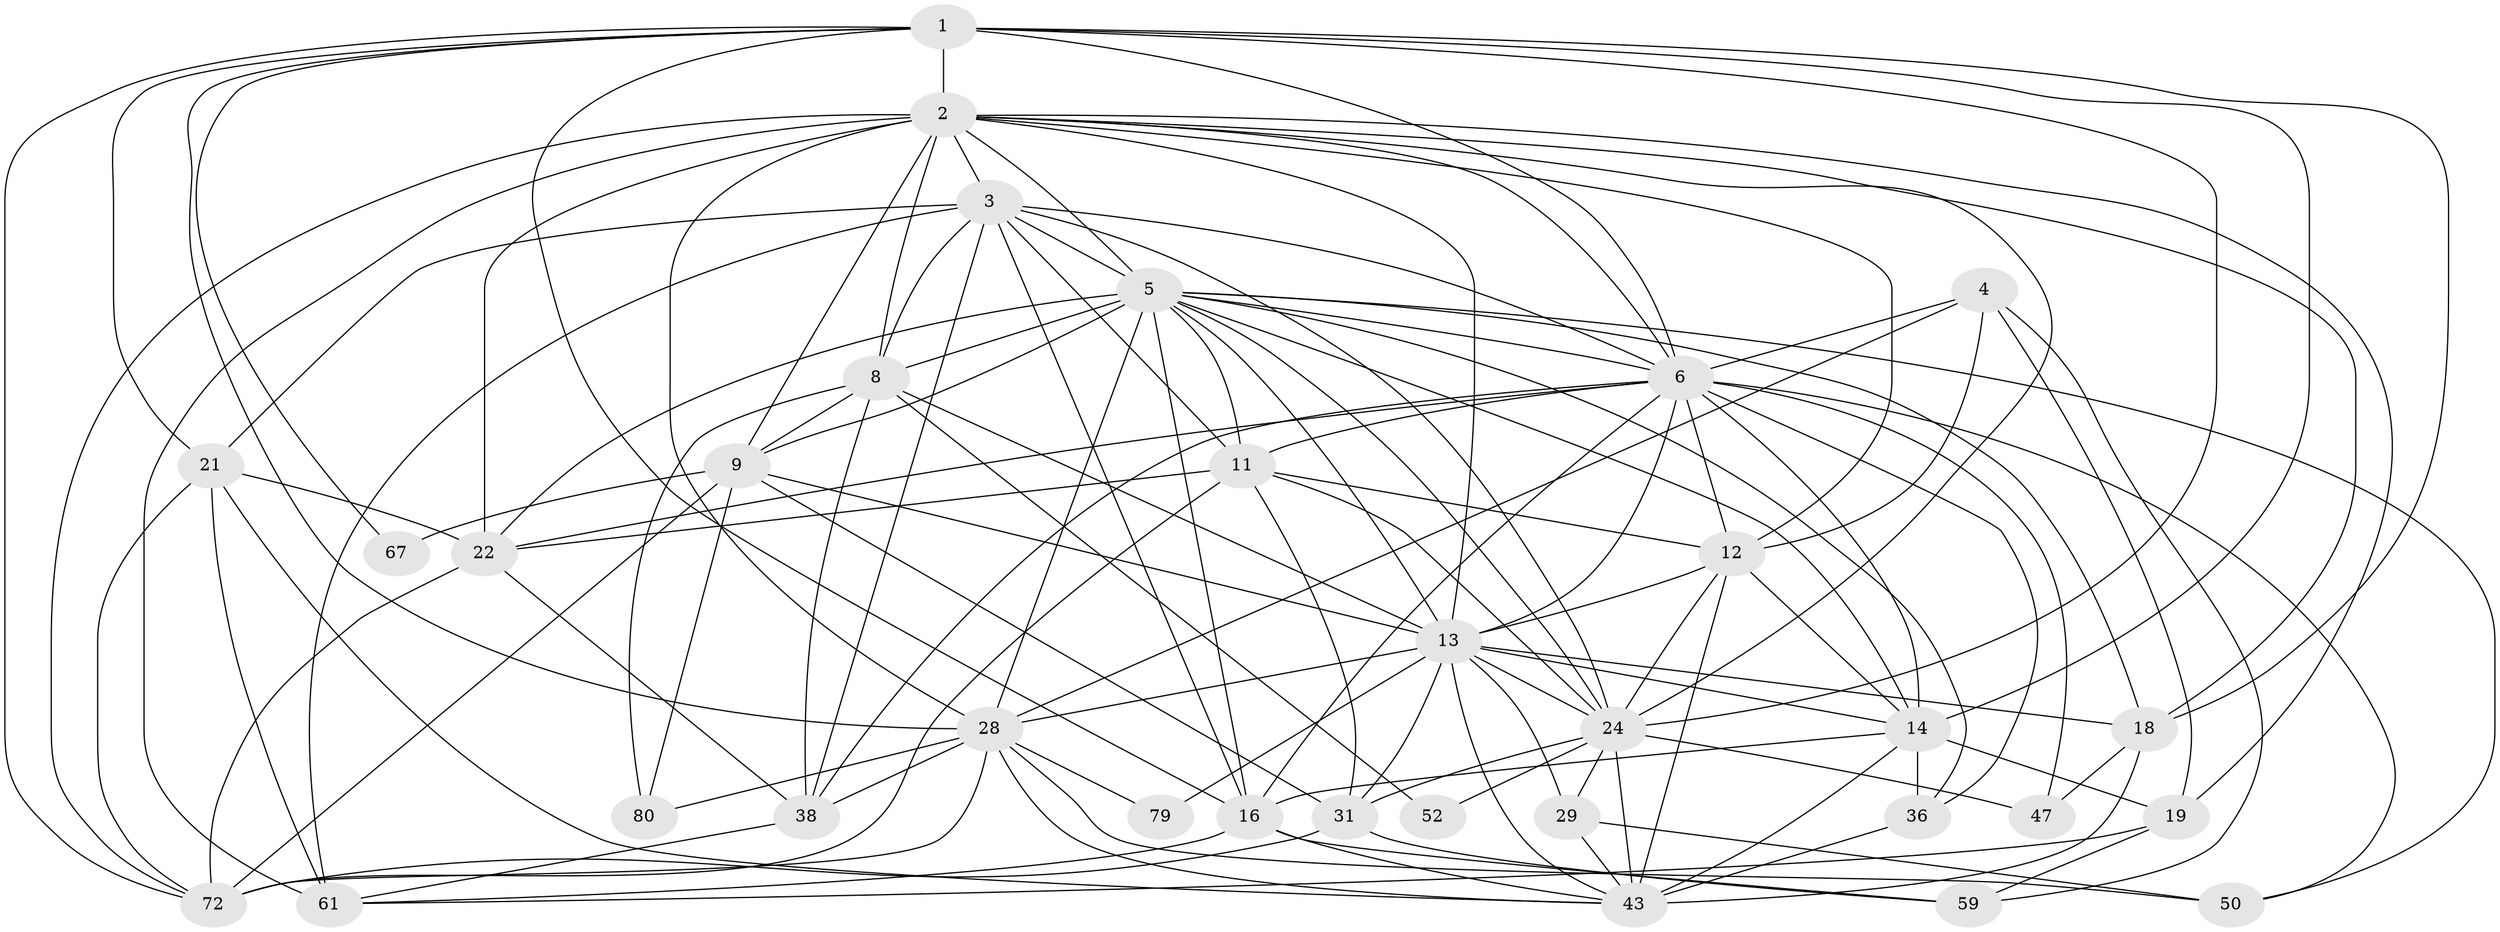 // original degree distribution, {3: 0.2636363636363636, 5: 0.2, 6: 0.08181818181818182, 7: 0.06363636363636363, 4: 0.24545454545454545, 2: 0.14545454545454545}
// Generated by graph-tools (version 1.1) at 2025/18/03/04/25 18:18:45]
// undirected, 33 vertices, 122 edges
graph export_dot {
graph [start="1"]
  node [color=gray90,style=filled];
  1 [super="+105+7+35"];
  2 [super="+25+89+17+37"];
  3 [super="+94+20"];
  4 [super="+77"];
  5 [super="+56+107+68+10+33+23"];
  6 [super="+78+15+75"];
  8 [super="+30+32+70"];
  9 [super="+74+97"];
  11 [super="+55+45+64"];
  12 [super="+109"];
  13 [super="+49"];
  14 [super="+44+42"];
  16 [super="+34+48+99"];
  18 [super="+62"];
  19 [super="+104"];
  21 [super="+95"];
  22 [super="+27+26"];
  24 [super="+69+57"];
  28 [super="+65+83"];
  29;
  31 [super="+58"];
  36 [super="+40+39"];
  38 [super="+88+46"];
  43 [super="+54+84"];
  47;
  50;
  52;
  59;
  61 [super="+86+100"];
  67;
  72 [super="+91"];
  79;
  80;
  1 -- 14 [weight=2];
  1 -- 24;
  1 -- 72;
  1 -- 2;
  1 -- 67;
  1 -- 6;
  1 -- 16;
  1 -- 21;
  1 -- 28;
  1 -- 18;
  2 -- 22 [weight=3];
  2 -- 8;
  2 -- 24;
  2 -- 3 [weight=2];
  2 -- 13;
  2 -- 19;
  2 -- 12;
  2 -- 61 [weight=2];
  2 -- 6;
  2 -- 18;
  2 -- 5;
  2 -- 72;
  2 -- 9;
  2 -- 28;
  3 -- 5 [weight=2];
  3 -- 61;
  3 -- 8;
  3 -- 16;
  3 -- 38;
  3 -- 24;
  3 -- 11;
  3 -- 6;
  3 -- 21;
  4 -- 59;
  4 -- 28;
  4 -- 12;
  4 -- 19;
  4 -- 6;
  5 -- 8 [weight=6];
  5 -- 28 [weight=2];
  5 -- 50;
  5 -- 24;
  5 -- 36;
  5 -- 9;
  5 -- 11;
  5 -- 13;
  5 -- 14;
  5 -- 6 [weight=2];
  5 -- 22;
  5 -- 16;
  5 -- 18;
  6 -- 14 [weight=2];
  6 -- 36;
  6 -- 13;
  6 -- 47;
  6 -- 16;
  6 -- 50;
  6 -- 22;
  6 -- 38;
  6 -- 11;
  6 -- 12;
  8 -- 80;
  8 -- 52;
  8 -- 9;
  8 -- 13;
  8 -- 38;
  9 -- 80;
  9 -- 67;
  9 -- 13;
  9 -- 31;
  9 -- 72;
  11 -- 72;
  11 -- 24;
  11 -- 12;
  11 -- 31;
  11 -- 22;
  12 -- 24;
  12 -- 13;
  12 -- 14;
  12 -- 43;
  13 -- 14;
  13 -- 79;
  13 -- 24;
  13 -- 29;
  13 -- 43;
  13 -- 31;
  13 -- 28;
  13 -- 18;
  14 -- 19;
  14 -- 36 [weight=2];
  14 -- 43;
  14 -- 16;
  16 -- 43;
  16 -- 59;
  16 -- 61;
  18 -- 43;
  18 -- 47;
  19 -- 59;
  19 -- 61;
  21 -- 22;
  21 -- 72;
  21 -- 43;
  21 -- 61;
  22 -- 72;
  22 -- 38;
  24 -- 29;
  24 -- 43 [weight=2];
  24 -- 47;
  24 -- 52;
  24 -- 31;
  28 -- 80;
  28 -- 72;
  28 -- 38;
  28 -- 50;
  28 -- 43;
  28 -- 79;
  29 -- 50;
  29 -- 43;
  31 -- 72;
  31 -- 59;
  36 -- 43;
  38 -- 61;
}
